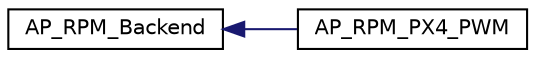digraph "Graphical Class Hierarchy"
{
 // INTERACTIVE_SVG=YES
  edge [fontname="Helvetica",fontsize="10",labelfontname="Helvetica",labelfontsize="10"];
  node [fontname="Helvetica",fontsize="10",shape=record];
  rankdir="LR";
  Node1 [label="AP_RPM_Backend",height=0.2,width=0.4,color="black", fillcolor="white", style="filled",URL="$classAP__RPM__Backend.html"];
  Node1 -> Node2 [dir="back",color="midnightblue",fontsize="10",style="solid",fontname="Helvetica"];
  Node2 [label="AP_RPM_PX4_PWM",height=0.2,width=0.4,color="black", fillcolor="white", style="filled",URL="$classAP__RPM__PX4__PWM.html"];
}
